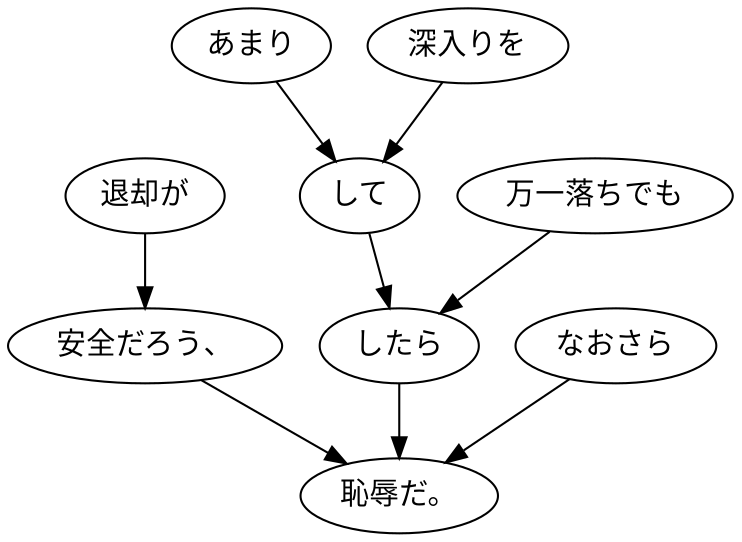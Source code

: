 digraph graph4149 {
	node0 [label="退却が"];
	node1 [label="安全だろう、"];
	node2 [label="あまり"];
	node3 [label="深入りを"];
	node4 [label="して"];
	node5 [label="万一落ちでも"];
	node6 [label="したら"];
	node7 [label="なおさら"];
	node8 [label="恥辱だ。"];
	node0 -> node1;
	node1 -> node8;
	node2 -> node4;
	node3 -> node4;
	node4 -> node6;
	node5 -> node6;
	node6 -> node8;
	node7 -> node8;
}
